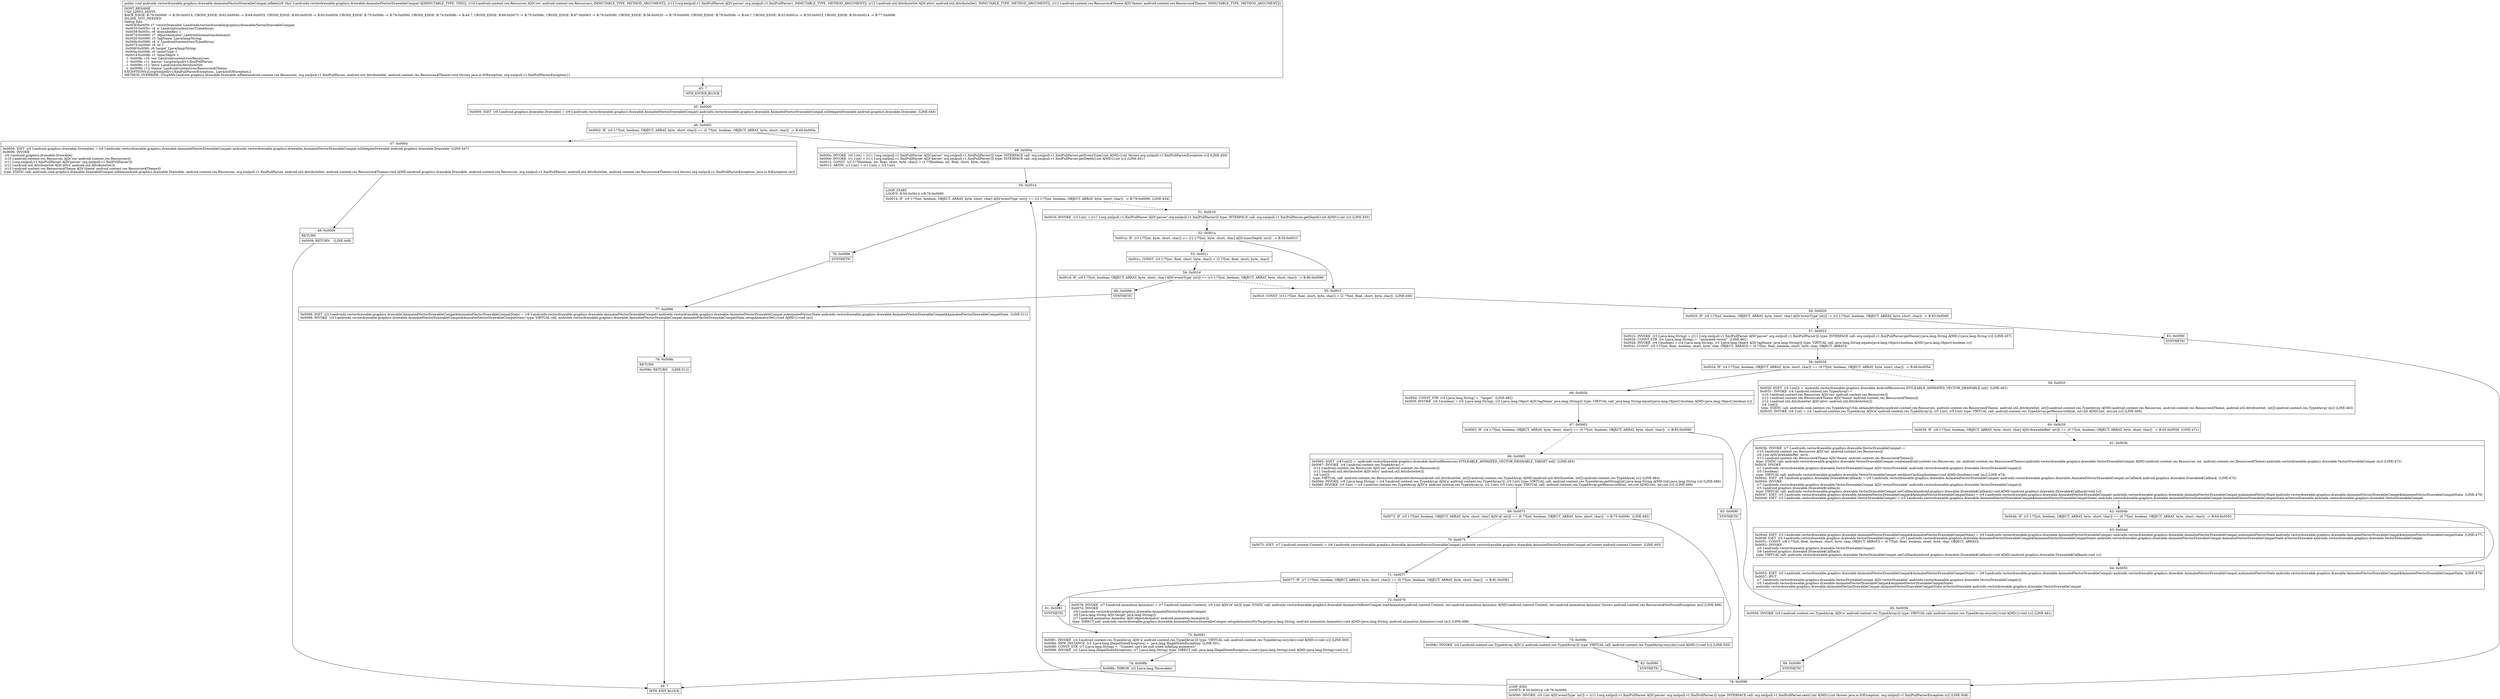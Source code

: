 digraph "CFG forandroidx.vectordrawable.graphics.drawable.AnimatedVectorDrawableCompat.inflate(Landroid\/content\/res\/Resources;Lorg\/xmlpull\/v1\/XmlPullParser;Landroid\/util\/AttributeSet;Landroid\/content\/res\/Resources$Theme;)V" {
Node_43 [shape=record,label="{43\:\ ?|MTH_ENTER_BLOCK\l}"];
Node_45 [shape=record,label="{45\:\ 0x0000|0x0000: IGET  (r0 I:android.graphics.drawable.Drawable) = (r9 I:androidx.vectordrawable.graphics.drawable.AnimatedVectorDrawableCompat) androidx.vectordrawable.graphics.drawable.AnimatedVectorDrawableCompat.mDelegateDrawable android.graphics.drawable.Drawable  (LINE:446)\l}"];
Node_46 [shape=record,label="{46\:\ 0x0002|0x0002: IF  (r0 I:??[int, boolean, OBJECT, ARRAY, byte, short, char]) == (0 ??[int, boolean, OBJECT, ARRAY, byte, short, char])  \-\> B:49:0x000a \l}"];
Node_47 [shape=record,label="{47\:\ 0x0004|0x0004: IGET  (r0 I:android.graphics.drawable.Drawable) = (r9 I:androidx.vectordrawable.graphics.drawable.AnimatedVectorDrawableCompat) androidx.vectordrawable.graphics.drawable.AnimatedVectorDrawableCompat.mDelegateDrawable android.graphics.drawable.Drawable  (LINE:447)\l0x0006: INVOKE  \l  (r0 I:android.graphics.drawable.Drawable)\l  (r10 I:android.content.res.Resources A[D('res' android.content.res.Resources)])\l  (r11 I:org.xmlpull.v1.XmlPullParser A[D('parser' org.xmlpull.v1.XmlPullParser)])\l  (r12 I:android.util.AttributeSet A[D('attrs' android.util.AttributeSet)])\l  (r13 I:android.content.res.Resources$Theme A[D('theme' android.content.res.Resources$Theme)])\l type: STATIC call: androidx.core.graphics.drawable.DrawableCompat.inflate(android.graphics.drawable.Drawable, android.content.res.Resources, org.xmlpull.v1.XmlPullParser, android.util.AttributeSet, android.content.res.Resources$Theme):void A[MD:(android.graphics.drawable.Drawable, android.content.res.Resources, org.xmlpull.v1.XmlPullParser, android.util.AttributeSet, android.content.res.Resources$Theme):void throws org.xmlpull.v1.XmlPullParserException, java.io.IOException (m)]\l}"];
Node_48 [shape=record,label="{48\:\ 0x0009|RETURN\l|0x0009: RETURN    (LINE:448)\l}"];
Node_44 [shape=record,label="{44\:\ ?|MTH_EXIT_BLOCK\l}"];
Node_49 [shape=record,label="{49\:\ 0x000a|0x000a: INVOKE  (r0 I:int) = (r11 I:org.xmlpull.v1.XmlPullParser A[D('parser' org.xmlpull.v1.XmlPullParser)]) type: INTERFACE call: org.xmlpull.v1.XmlPullParser.getEventType():int A[MD:():int throws org.xmlpull.v1.XmlPullParserException (c)] (LINE:450)\l0x000e: INVOKE  (r1 I:int) = (r11 I:org.xmlpull.v1.XmlPullParser A[D('parser' org.xmlpull.v1.XmlPullParser)]) type: INTERFACE call: org.xmlpull.v1.XmlPullParser.getDepth():int A[MD:():int (c)] (LINE:451)\l0x0012: CONST  (r2 I:??[boolean, int, float, short, byte, char]) = (1 ??[boolean, int, float, short, byte, char]) \l0x0013: ARITH  (r1 I:int) = (r1 I:int) + (r2 I:int) \l}"];
Node_50 [shape=record,label="{50\:\ 0x0014|LOOP_START\lLOOP:0: B:50:0x0014\-\>B:76:0x0090\l|0x0014: IF  (r0 I:??[int, boolean, OBJECT, ARRAY, byte, short, char] A[D('eventType' int)]) == (r2 I:??[int, boolean, OBJECT, ARRAY, byte, short, char])  \-\> B:79:0x0096  (LINE:454)\l}"];
Node_51 [shape=record,label="{51\:\ 0x0016|0x0016: INVOKE  (r3 I:int) = (r11 I:org.xmlpull.v1.XmlPullParser A[D('parser' org.xmlpull.v1.XmlPullParser)]) type: INTERFACE call: org.xmlpull.v1.XmlPullParser.getDepth():int A[MD:():int (c)] (LINE:455)\l}"];
Node_52 [shape=record,label="{52\:\ 0x001a|0x001a: IF  (r3 I:??[int, byte, short, char]) \>= (r1 I:??[int, byte, short, char] A[D('innerDepth' int)])  \-\> B:55:0x001f \l}"];
Node_53 [shape=record,label="{53\:\ 0x001c|0x001c: CONST  (r3 I:??[int, float, short, byte, char]) = (3 ??[int, float, short, byte, char]) \l}"];
Node_54 [shape=record,label="{54\:\ 0x001d|0x001d: IF  (r0 I:??[int, boolean, OBJECT, ARRAY, byte, short, char] A[D('eventType' int)]) == (r3 I:??[int, boolean, OBJECT, ARRAY, byte, short, char])  \-\> B:80:0x0096 \l}"];
Node_80 [shape=record,label="{80\:\ 0x0096|SYNTHETIC\l}"];
Node_77 [shape=record,label="{77\:\ 0x0096|0x0096: IGET  (r2 I:androidx.vectordrawable.graphics.drawable.AnimatedVectorDrawableCompat$AnimatedVectorDrawableCompatState) = (r9 I:androidx.vectordrawable.graphics.drawable.AnimatedVectorDrawableCompat) androidx.vectordrawable.graphics.drawable.AnimatedVectorDrawableCompat.mAnimatedVectorState androidx.vectordrawable.graphics.drawable.AnimatedVectorDrawableCompat$AnimatedVectorDrawableCompatState  (LINE:511)\l0x0098: INVOKE  (r2 I:androidx.vectordrawable.graphics.drawable.AnimatedVectorDrawableCompat$AnimatedVectorDrawableCompatState) type: VIRTUAL call: androidx.vectordrawable.graphics.drawable.AnimatedVectorDrawableCompat.AnimatedVectorDrawableCompatState.setupAnimatorSet():void A[MD:():void (m)]\l}"];
Node_78 [shape=record,label="{78\:\ 0x009b|RETURN\l|0x009b: RETURN    (LINE:512)\l}"];
Node_55 [shape=record,label="{55\:\ 0x001f|0x001f: CONST  (r3 I:??[int, float, short, byte, char]) = (2 ??[int, float, short, byte, char])  (LINE:456)\l}"];
Node_56 [shape=record,label="{56\:\ 0x0020|0x0020: IF  (r0 I:??[int, boolean, OBJECT, ARRAY, byte, short, char] A[D('eventType' int)]) != (r3 I:??[int, boolean, OBJECT, ARRAY, byte, short, char])  \-\> B:83:0x0090 \l}"];
Node_57 [shape=record,label="{57\:\ 0x0022|0x0022: INVOKE  (r3 I:java.lang.String) = (r11 I:org.xmlpull.v1.XmlPullParser A[D('parser' org.xmlpull.v1.XmlPullParser)]) type: INTERFACE call: org.xmlpull.v1.XmlPullParser.getName():java.lang.String A[MD:():java.lang.String (c)] (LINE:457)\l0x0026: CONST_STR  (r4 I:java.lang.String) =  \"animated\-vector\"  (LINE:461)\l0x0028: INVOKE  (r4 I:boolean) = (r4 I:java.lang.String), (r3 I:java.lang.Object A[D('tagName' java.lang.String)]) type: VIRTUAL call: java.lang.String.equals(java.lang.Object):boolean A[MD:(java.lang.Object):boolean (c)]\l0x002c: CONST  (r5 I:??[int, float, boolean, short, byte, char, OBJECT, ARRAY]) = (0 ??[int, float, boolean, short, byte, char, OBJECT, ARRAY]) \l}"];
Node_58 [shape=record,label="{58\:\ 0x002d|0x002d: IF  (r4 I:??[int, boolean, OBJECT, ARRAY, byte, short, char]) == (0 ??[int, boolean, OBJECT, ARRAY, byte, short, char])  \-\> B:66:0x005d \l}"];
Node_59 [shape=record,label="{59\:\ 0x002f|0x002f: SGET  (r4 I:int[]) =  androidx.vectordrawable.graphics.drawable.AndroidResources.STYLEABLE_ANIMATED_VECTOR_DRAWABLE int[]  (LINE:462)\l0x0031: INVOKE  (r4 I:android.content.res.TypedArray) = \l  (r10 I:android.content.res.Resources A[D('res' android.content.res.Resources)])\l  (r13 I:android.content.res.Resources$Theme A[D('theme' android.content.res.Resources$Theme)])\l  (r12 I:android.util.AttributeSet A[D('attrs' android.util.AttributeSet)])\l  (r4 I:int[])\l type: STATIC call: androidx.core.content.res.TypedArrayUtils.obtainAttributes(android.content.res.Resources, android.content.res.Resources$Theme, android.util.AttributeSet, int[]):android.content.res.TypedArray A[MD:(android.content.res.Resources, android.content.res.Resources$Theme, android.util.AttributeSet, int[]):android.content.res.TypedArray (m)] (LINE:463)\l0x0035: INVOKE  (r6 I:int) = (r4 I:android.content.res.TypedArray A[D('a' android.content.res.TypedArray)]), (r5 I:int), (r5 I:int) type: VIRTUAL call: android.content.res.TypedArray.getResourceId(int, int):int A[MD:(int, int):int (c)] (LINE:466)\l}"];
Node_60 [shape=record,label="{60\:\ 0x0039|0x0039: IF  (r6 I:??[int, boolean, OBJECT, ARRAY, byte, short, char] A[D('drawableRes' int)]) == (0 ??[int, boolean, OBJECT, ARRAY, byte, short, char])  \-\> B:65:0x0059  (LINE:471)\l}"];
Node_61 [shape=record,label="{61\:\ 0x003b|0x003b: INVOKE  (r7 I:androidx.vectordrawable.graphics.drawable.VectorDrawableCompat) = \l  (r10 I:android.content.res.Resources A[D('res' android.content.res.Resources)])\l  (r6 I:int A[D('drawableRes' int)])\l  (r13 I:android.content.res.Resources$Theme A[D('theme' android.content.res.Resources$Theme)])\l type: STATIC call: androidx.vectordrawable.graphics.drawable.VectorDrawableCompat.create(android.content.res.Resources, int, android.content.res.Resources$Theme):androidx.vectordrawable.graphics.drawable.VectorDrawableCompat A[MD:(android.content.res.Resources, int, android.content.res.Resources$Theme):androidx.vectordrawable.graphics.drawable.VectorDrawableCompat (m)] (LINE:472)\l0x003f: INVOKE  \l  (r7 I:androidx.vectordrawable.graphics.drawable.VectorDrawableCompat A[D('vectorDrawable' androidx.vectordrawable.graphics.drawable.VectorDrawableCompat)])\l  (r5 I:boolean)\l type: VIRTUAL call: androidx.vectordrawable.graphics.drawable.VectorDrawableCompat.setAllowCaching(boolean):void A[MD:(boolean):void (m)] (LINE:474)\l0x0042: IGET  (r5 I:android.graphics.drawable.Drawable$Callback) = (r9 I:androidx.vectordrawable.graphics.drawable.AnimatedVectorDrawableCompat) androidx.vectordrawable.graphics.drawable.AnimatedVectorDrawableCompat.mCallback android.graphics.drawable.Drawable$Callback  (LINE:475)\l0x0044: INVOKE  \l  (r7 I:androidx.vectordrawable.graphics.drawable.VectorDrawableCompat A[D('vectorDrawable' androidx.vectordrawable.graphics.drawable.VectorDrawableCompat)])\l  (r5 I:android.graphics.drawable.Drawable$Callback)\l type: VIRTUAL call: androidx.vectordrawable.graphics.drawable.VectorDrawableCompat.setCallback(android.graphics.drawable.Drawable$Callback):void A[MD:(android.graphics.drawable.Drawable$Callback):void (s)]\l0x0047: IGET  (r5 I:androidx.vectordrawable.graphics.drawable.AnimatedVectorDrawableCompat$AnimatedVectorDrawableCompatState) = (r9 I:androidx.vectordrawable.graphics.drawable.AnimatedVectorDrawableCompat) androidx.vectordrawable.graphics.drawable.AnimatedVectorDrawableCompat.mAnimatedVectorState androidx.vectordrawable.graphics.drawable.AnimatedVectorDrawableCompat$AnimatedVectorDrawableCompatState  (LINE:476)\l0x0049: IGET  (r5 I:androidx.vectordrawable.graphics.drawable.VectorDrawableCompat) = (r5 I:androidx.vectordrawable.graphics.drawable.AnimatedVectorDrawableCompat$AnimatedVectorDrawableCompatState) androidx.vectordrawable.graphics.drawable.AnimatedVectorDrawableCompat.AnimatedVectorDrawableCompatState.mVectorDrawable androidx.vectordrawable.graphics.drawable.VectorDrawableCompat \l}"];
Node_62 [shape=record,label="{62\:\ 0x004b|0x004b: IF  (r5 I:??[int, boolean, OBJECT, ARRAY, byte, short, char]) == (0 ??[int, boolean, OBJECT, ARRAY, byte, short, char])  \-\> B:64:0x0055 \l}"];
Node_63 [shape=record,label="{63\:\ 0x004d|0x004d: IGET  (r5 I:androidx.vectordrawable.graphics.drawable.AnimatedVectorDrawableCompat$AnimatedVectorDrawableCompatState) = (r9 I:androidx.vectordrawable.graphics.drawable.AnimatedVectorDrawableCompat) androidx.vectordrawable.graphics.drawable.AnimatedVectorDrawableCompat.mAnimatedVectorState androidx.vectordrawable.graphics.drawable.AnimatedVectorDrawableCompat$AnimatedVectorDrawableCompatState  (LINE:477)\l0x004f: IGET  (r5 I:androidx.vectordrawable.graphics.drawable.VectorDrawableCompat) = (r5 I:androidx.vectordrawable.graphics.drawable.AnimatedVectorDrawableCompat$AnimatedVectorDrawableCompatState) androidx.vectordrawable.graphics.drawable.AnimatedVectorDrawableCompat.AnimatedVectorDrawableCompatState.mVectorDrawable androidx.vectordrawable.graphics.drawable.VectorDrawableCompat \l0x0051: CONST  (r8 I:??[int, float, boolean, short, byte, char, OBJECT, ARRAY]) = (0 ??[int, float, boolean, short, byte, char, OBJECT, ARRAY]) \l0x0052: INVOKE  \l  (r5 I:androidx.vectordrawable.graphics.drawable.VectorDrawableCompat)\l  (r8 I:android.graphics.drawable.Drawable$Callback)\l type: VIRTUAL call: androidx.vectordrawable.graphics.drawable.VectorDrawableCompat.setCallback(android.graphics.drawable.Drawable$Callback):void A[MD:(android.graphics.drawable.Drawable$Callback):void (s)]\l}"];
Node_64 [shape=record,label="{64\:\ 0x0055|0x0055: IGET  (r5 I:androidx.vectordrawable.graphics.drawable.AnimatedVectorDrawableCompat$AnimatedVectorDrawableCompatState) = (r9 I:androidx.vectordrawable.graphics.drawable.AnimatedVectorDrawableCompat) androidx.vectordrawable.graphics.drawable.AnimatedVectorDrawableCompat.mAnimatedVectorState androidx.vectordrawable.graphics.drawable.AnimatedVectorDrawableCompat$AnimatedVectorDrawableCompatState  (LINE:479)\l0x0057: IPUT  \l  (r7 I:androidx.vectordrawable.graphics.drawable.VectorDrawableCompat A[D('vectorDrawable' androidx.vectordrawable.graphics.drawable.VectorDrawableCompat)])\l  (r5 I:androidx.vectordrawable.graphics.drawable.AnimatedVectorDrawableCompat$AnimatedVectorDrawableCompatState)\l androidx.vectordrawable.graphics.drawable.AnimatedVectorDrawableCompat.AnimatedVectorDrawableCompatState.mVectorDrawable androidx.vectordrawable.graphics.drawable.VectorDrawableCompat \l}"];
Node_65 [shape=record,label="{65\:\ 0x0059|0x0059: INVOKE  (r4 I:android.content.res.TypedArray A[D('a' android.content.res.TypedArray)]) type: VIRTUAL call: android.content.res.TypedArray.recycle():void A[MD:():void (c)] (LINE:481)\l}"];
Node_84 [shape=record,label="{84\:\ 0x0090|SYNTHETIC\l}"];
Node_76 [shape=record,label="{76\:\ 0x0090|LOOP_END\lLOOP:0: B:50:0x0014\-\>B:76:0x0090\l|0x0090: INVOKE  (r0 I:int A[D('eventType' int)]) = (r11 I:org.xmlpull.v1.XmlPullParser A[D('parser' org.xmlpull.v1.XmlPullParser)]) type: INTERFACE call: org.xmlpull.v1.XmlPullParser.next():int A[MD:():int throws java.io.IOException, org.xmlpull.v1.XmlPullParserException (c)] (LINE:508)\l}"];
Node_66 [shape=record,label="{66\:\ 0x005d|0x005d: CONST_STR  (r4 I:java.lang.String) =  \"target\"  (LINE:482)\l0x005f: INVOKE  (r4 I:boolean) = (r4 I:java.lang.String), (r3 I:java.lang.Object A[D('tagName' java.lang.String)]) type: VIRTUAL call: java.lang.String.equals(java.lang.Object):boolean A[MD:(java.lang.Object):boolean (c)]\l}"];
Node_67 [shape=record,label="{67\:\ 0x0063|0x0063: IF  (r4 I:??[int, boolean, OBJECT, ARRAY, byte, short, char]) == (0 ??[int, boolean, OBJECT, ARRAY, byte, short, char])  \-\> B:85:0x0090 \l}"];
Node_68 [shape=record,label="{68\:\ 0x0065|0x0065: SGET  (r4 I:int[]) =  androidx.vectordrawable.graphics.drawable.AndroidResources.STYLEABLE_ANIMATED_VECTOR_DRAWABLE_TARGET int[]  (LINE:483)\l0x0067: INVOKE  (r4 I:android.content.res.TypedArray) = \l  (r10 I:android.content.res.Resources A[D('res' android.content.res.Resources)])\l  (r12 I:android.util.AttributeSet A[D('attrs' android.util.AttributeSet)])\l  (r4 I:int[])\l type: VIRTUAL call: android.content.res.Resources.obtainAttributes(android.util.AttributeSet, int[]):android.content.res.TypedArray A[MD:(android.util.AttributeSet, int[]):android.content.res.TypedArray (c)] (LINE:484)\l0x006b: INVOKE  (r6 I:java.lang.String) = (r4 I:android.content.res.TypedArray A[D('a' android.content.res.TypedArray)]), (r5 I:int) type: VIRTUAL call: android.content.res.TypedArray.getString(int):java.lang.String A[MD:(int):java.lang.String (c)] (LINE:486)\l0x006f: INVOKE  (r5 I:int) = (r4 I:android.content.res.TypedArray A[D('a' android.content.res.TypedArray)]), (r2 I:int), (r5 I:int) type: VIRTUAL call: android.content.res.TypedArray.getResourceId(int, int):int A[MD:(int, int):int (c)] (LINE:489)\l}"];
Node_69 [shape=record,label="{69\:\ 0x0073|0x0073: IF  (r5 I:??[int, boolean, OBJECT, ARRAY, byte, short, char] A[D('id' int)]) == (0 ??[int, boolean, OBJECT, ARRAY, byte, short, char])  \-\> B:75:0x008c  (LINE:492)\l}"];
Node_70 [shape=record,label="{70\:\ 0x0075|0x0075: IGET  (r7 I:android.content.Context) = (r9 I:androidx.vectordrawable.graphics.drawable.AnimatedVectorDrawableCompat) androidx.vectordrawable.graphics.drawable.AnimatedVectorDrawableCompat.mContext android.content.Context  (LINE:493)\l}"];
Node_71 [shape=record,label="{71\:\ 0x0077|0x0077: IF  (r7 I:??[int, boolean, OBJECT, ARRAY, byte, short, char]) == (0 ??[int, boolean, OBJECT, ARRAY, byte, short, char])  \-\> B:81:0x0081 \l}"];
Node_72 [shape=record,label="{72\:\ 0x0079|0x0079: INVOKE  (r7 I:android.animation.Animator) = (r7 I:android.content.Context), (r5 I:int A[D('id' int)]) type: STATIC call: androidx.vectordrawable.graphics.drawable.AnimatorInflaterCompat.loadAnimator(android.content.Context, int):android.animation.Animator A[MD:(android.content.Context, int):android.animation.Animator throws android.content.res.Resources$NotFoundException (m)] (LINE:496)\l0x007d: INVOKE  \l  (r9 I:androidx.vectordrawable.graphics.drawable.AnimatedVectorDrawableCompat)\l  (r6 I:java.lang.String A[D('target' java.lang.String)])\l  (r7 I:android.animation.Animator A[D('objectAnimator' android.animation.Animator)])\l type: DIRECT call: androidx.vectordrawable.graphics.drawable.AnimatedVectorDrawableCompat.setupAnimatorsForTarget(java.lang.String, android.animation.Animator):void A[MD:(java.lang.String, android.animation.Animator):void (m)] (LINE:498)\l}"];
Node_81 [shape=record,label="{81\:\ 0x0081|SYNTHETIC\l}"];
Node_73 [shape=record,label="{73\:\ 0x0081|0x0081: INVOKE  (r4 I:android.content.res.TypedArray A[D('a' android.content.res.TypedArray)]) type: VIRTUAL call: android.content.res.TypedArray.recycle():void A[MD:():void (c)] (LINE:500)\l0x0084: NEW_INSTANCE  (r2 I:java.lang.IllegalStateException) =  java.lang.IllegalStateException  (LINE:501)\l0x0086: CONST_STR  (r7 I:java.lang.String) =  \"Context can't be null when inflating animators\" \l0x0088: INVOKE  (r2 I:java.lang.IllegalStateException), (r7 I:java.lang.String) type: DIRECT call: java.lang.IllegalStateException.\<init\>(java.lang.String):void A[MD:(java.lang.String):void (c)]\l}"];
Node_74 [shape=record,label="{74\:\ 0x008b|0x008b: THROW  (r2 I:java.lang.Throwable) \l}"];
Node_75 [shape=record,label="{75\:\ 0x008c|0x008c: INVOKE  (r4 I:android.content.res.TypedArray A[D('a' android.content.res.TypedArray)]) type: VIRTUAL call: android.content.res.TypedArray.recycle():void A[MD:():void (c)] (LINE:505)\l}"];
Node_82 [shape=record,label="{82\:\ 0x0090|SYNTHETIC\l}"];
Node_85 [shape=record,label="{85\:\ 0x0090|SYNTHETIC\l}"];
Node_83 [shape=record,label="{83\:\ 0x0090|SYNTHETIC\l}"];
Node_79 [shape=record,label="{79\:\ 0x0096|SYNTHETIC\l}"];
MethodNode[shape=record,label="{public void androidx.vectordrawable.graphics.drawable.AnimatedVectorDrawableCompat.inflate((r9 'this' I:androidx.vectordrawable.graphics.drawable.AnimatedVectorDrawableCompat A[IMMUTABLE_TYPE, THIS]), (r10 I:android.content.res.Resources A[D('res' android.content.res.Resources), IMMUTABLE_TYPE, METHOD_ARGUMENT]), (r11 I:org.xmlpull.v1.XmlPullParser A[D('parser' org.xmlpull.v1.XmlPullParser), IMMUTABLE_TYPE, METHOD_ARGUMENT]), (r12 I:android.util.AttributeSet A[D('attrs' android.util.AttributeSet), IMMUTABLE_TYPE, METHOD_ARGUMENT]), (r13 I:android.content.res.Resources$Theme A[D('theme' android.content.res.Resources$Theme), IMMUTABLE_TYPE, METHOD_ARGUMENT]))  | DONT_RENAME\lUSE_LINES_HINTS\lBACK_EDGE: B:76:0x0090 \-\> B:50:0x0014, CROSS_EDGE: B:62:0x004b \-\> B:64:0x0055, CROSS_EDGE: B:60:0x0039 \-\> B:65:0x0059, CROSS_EDGE: B:75:0x008c \-\> B:76:0x0090, CROSS_EDGE: B:74:0x008b \-\> B:44:?, CROSS_EDGE: B:69:0x0073 \-\> B:75:0x008c, CROSS_EDGE: B:67:0x0063 \-\> B:76:0x0090, CROSS_EDGE: B:56:0x0020 \-\> B:76:0x0090, CROSS_EDGE: B:78:0x009b \-\> B:44:?, CROSS_EDGE: B:52:0x001a \-\> B:55:0x001f, CROSS_EDGE: B:50:0x0014 \-\> B:77:0x0096\lINLINE_NOT_NEEDED\lDebug Info:\l  0x003f\-0x0059: r7 'vectorDrawable' Landroidx\/vectordrawable\/graphics\/drawable\/VectorDrawableCompat;\l  0x0035\-0x005c: r4 'a' Landroid\/content\/res\/TypedArray;\l  0x0039\-0x005c: r6 'drawableRes' I\l  0x007d\-0x0080: r7 'objectAnimator' Landroid\/animation\/Animator;\l  0x0026\-0x0090: r3 'tagName' Ljava\/lang\/String;\l  0x006b\-0x0090: r4 'a' Landroid\/content\/res\/TypedArray;\l  0x0073\-0x0090: r5 'id' I\l  0x006f\-0x0090: r6 'target' Ljava\/lang\/String;\l  0x000e\-0x009b: r0 'eventType' I\l  0x0014\-0x009b: r1 'innerDepth' I\l  \-1 \-0x009b: r10 'res' Landroid\/content\/res\/Resources;\l  \-1 \-0x009b: r11 'parser' Lorg\/xmlpull\/v1\/XmlPullParser;\l  \-1 \-0x009b: r12 'attrs' Landroid\/util\/AttributeSet;\l  \-1 \-0x009b: r13 'theme' Landroid\/content\/res\/Resources$Theme;\lEXCEPTIONS:[Lorg\/xmlpull\/v1\/XmlPullParserException;, Ljava\/io\/IOException;]\lMETHOD_OVERRIDE: [ClspMth\{android.graphics.drawable.Drawable.inflate(android.content.res.Resources, org.xmlpull.v1.XmlPullParser, android.util.AttributeSet, android.content.res.Resources$Theme):void throws java.io.IOException, org.xmlpull.v1.XmlPullParserException\}]\l}"];
MethodNode -> Node_43;Node_43 -> Node_45;
Node_45 -> Node_46;
Node_46 -> Node_47[style=dashed];
Node_46 -> Node_49;
Node_47 -> Node_48;
Node_48 -> Node_44;
Node_49 -> Node_50;
Node_50 -> Node_51[style=dashed];
Node_50 -> Node_79;
Node_51 -> Node_52;
Node_52 -> Node_53[style=dashed];
Node_52 -> Node_55;
Node_53 -> Node_54;
Node_54 -> Node_55[style=dashed];
Node_54 -> Node_80;
Node_80 -> Node_77;
Node_77 -> Node_78;
Node_78 -> Node_44;
Node_55 -> Node_56;
Node_56 -> Node_57[style=dashed];
Node_56 -> Node_83;
Node_57 -> Node_58;
Node_58 -> Node_59[style=dashed];
Node_58 -> Node_66;
Node_59 -> Node_60;
Node_60 -> Node_61[style=dashed];
Node_60 -> Node_65;
Node_61 -> Node_62;
Node_62 -> Node_63[style=dashed];
Node_62 -> Node_64;
Node_63 -> Node_64;
Node_64 -> Node_65;
Node_65 -> Node_84;
Node_84 -> Node_76;
Node_76 -> Node_50;
Node_66 -> Node_67;
Node_67 -> Node_68[style=dashed];
Node_67 -> Node_85;
Node_68 -> Node_69;
Node_69 -> Node_70[style=dashed];
Node_69 -> Node_75;
Node_70 -> Node_71;
Node_71 -> Node_72[style=dashed];
Node_71 -> Node_81;
Node_72 -> Node_75;
Node_81 -> Node_73;
Node_73 -> Node_74;
Node_74 -> Node_44;
Node_75 -> Node_82;
Node_82 -> Node_76;
Node_85 -> Node_76;
Node_83 -> Node_76;
Node_79 -> Node_77;
}

